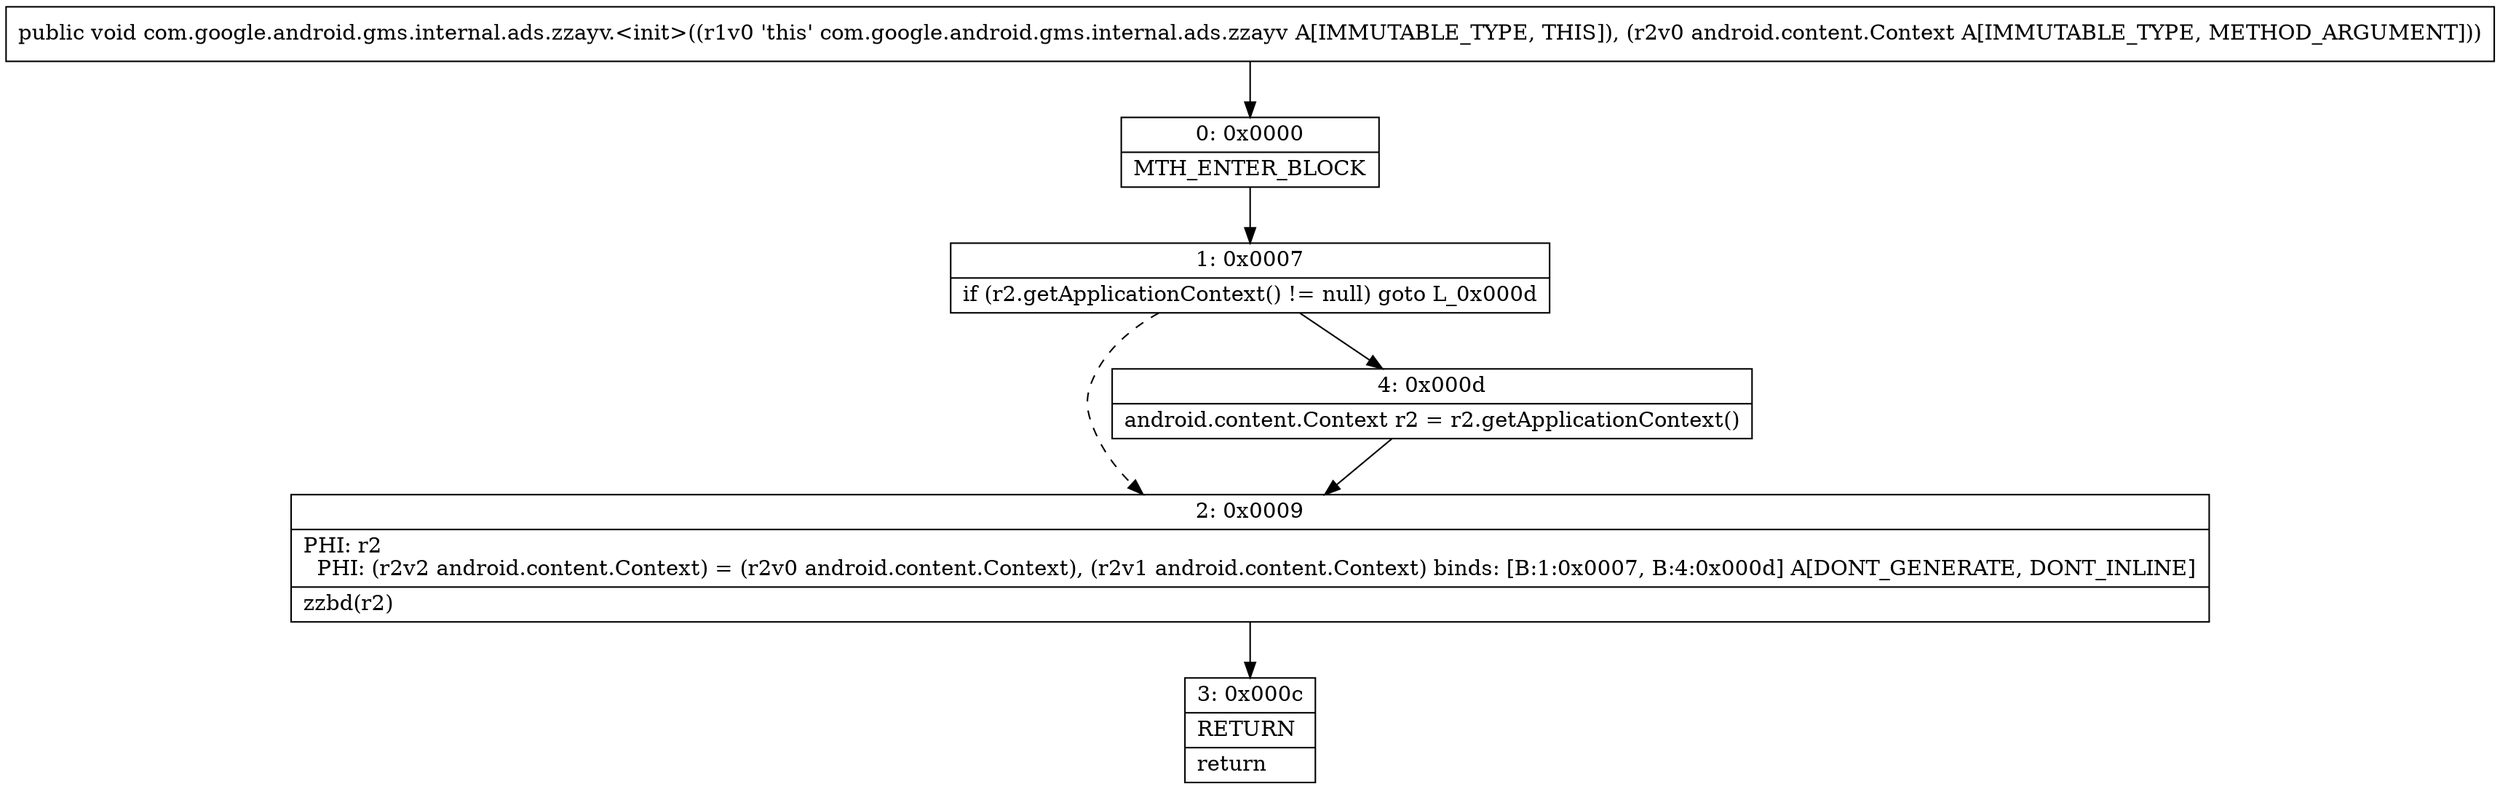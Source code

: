 digraph "CFG forcom.google.android.gms.internal.ads.zzayv.\<init\>(Landroid\/content\/Context;)V" {
Node_0 [shape=record,label="{0\:\ 0x0000|MTH_ENTER_BLOCK\l}"];
Node_1 [shape=record,label="{1\:\ 0x0007|if (r2.getApplicationContext() != null) goto L_0x000d\l}"];
Node_2 [shape=record,label="{2\:\ 0x0009|PHI: r2 \l  PHI: (r2v2 android.content.Context) = (r2v0 android.content.Context), (r2v1 android.content.Context) binds: [B:1:0x0007, B:4:0x000d] A[DONT_GENERATE, DONT_INLINE]\l|zzbd(r2)\l}"];
Node_3 [shape=record,label="{3\:\ 0x000c|RETURN\l|return\l}"];
Node_4 [shape=record,label="{4\:\ 0x000d|android.content.Context r2 = r2.getApplicationContext()\l}"];
MethodNode[shape=record,label="{public void com.google.android.gms.internal.ads.zzayv.\<init\>((r1v0 'this' com.google.android.gms.internal.ads.zzayv A[IMMUTABLE_TYPE, THIS]), (r2v0 android.content.Context A[IMMUTABLE_TYPE, METHOD_ARGUMENT])) }"];
MethodNode -> Node_0;
Node_0 -> Node_1;
Node_1 -> Node_2[style=dashed];
Node_1 -> Node_4;
Node_2 -> Node_3;
Node_4 -> Node_2;
}

